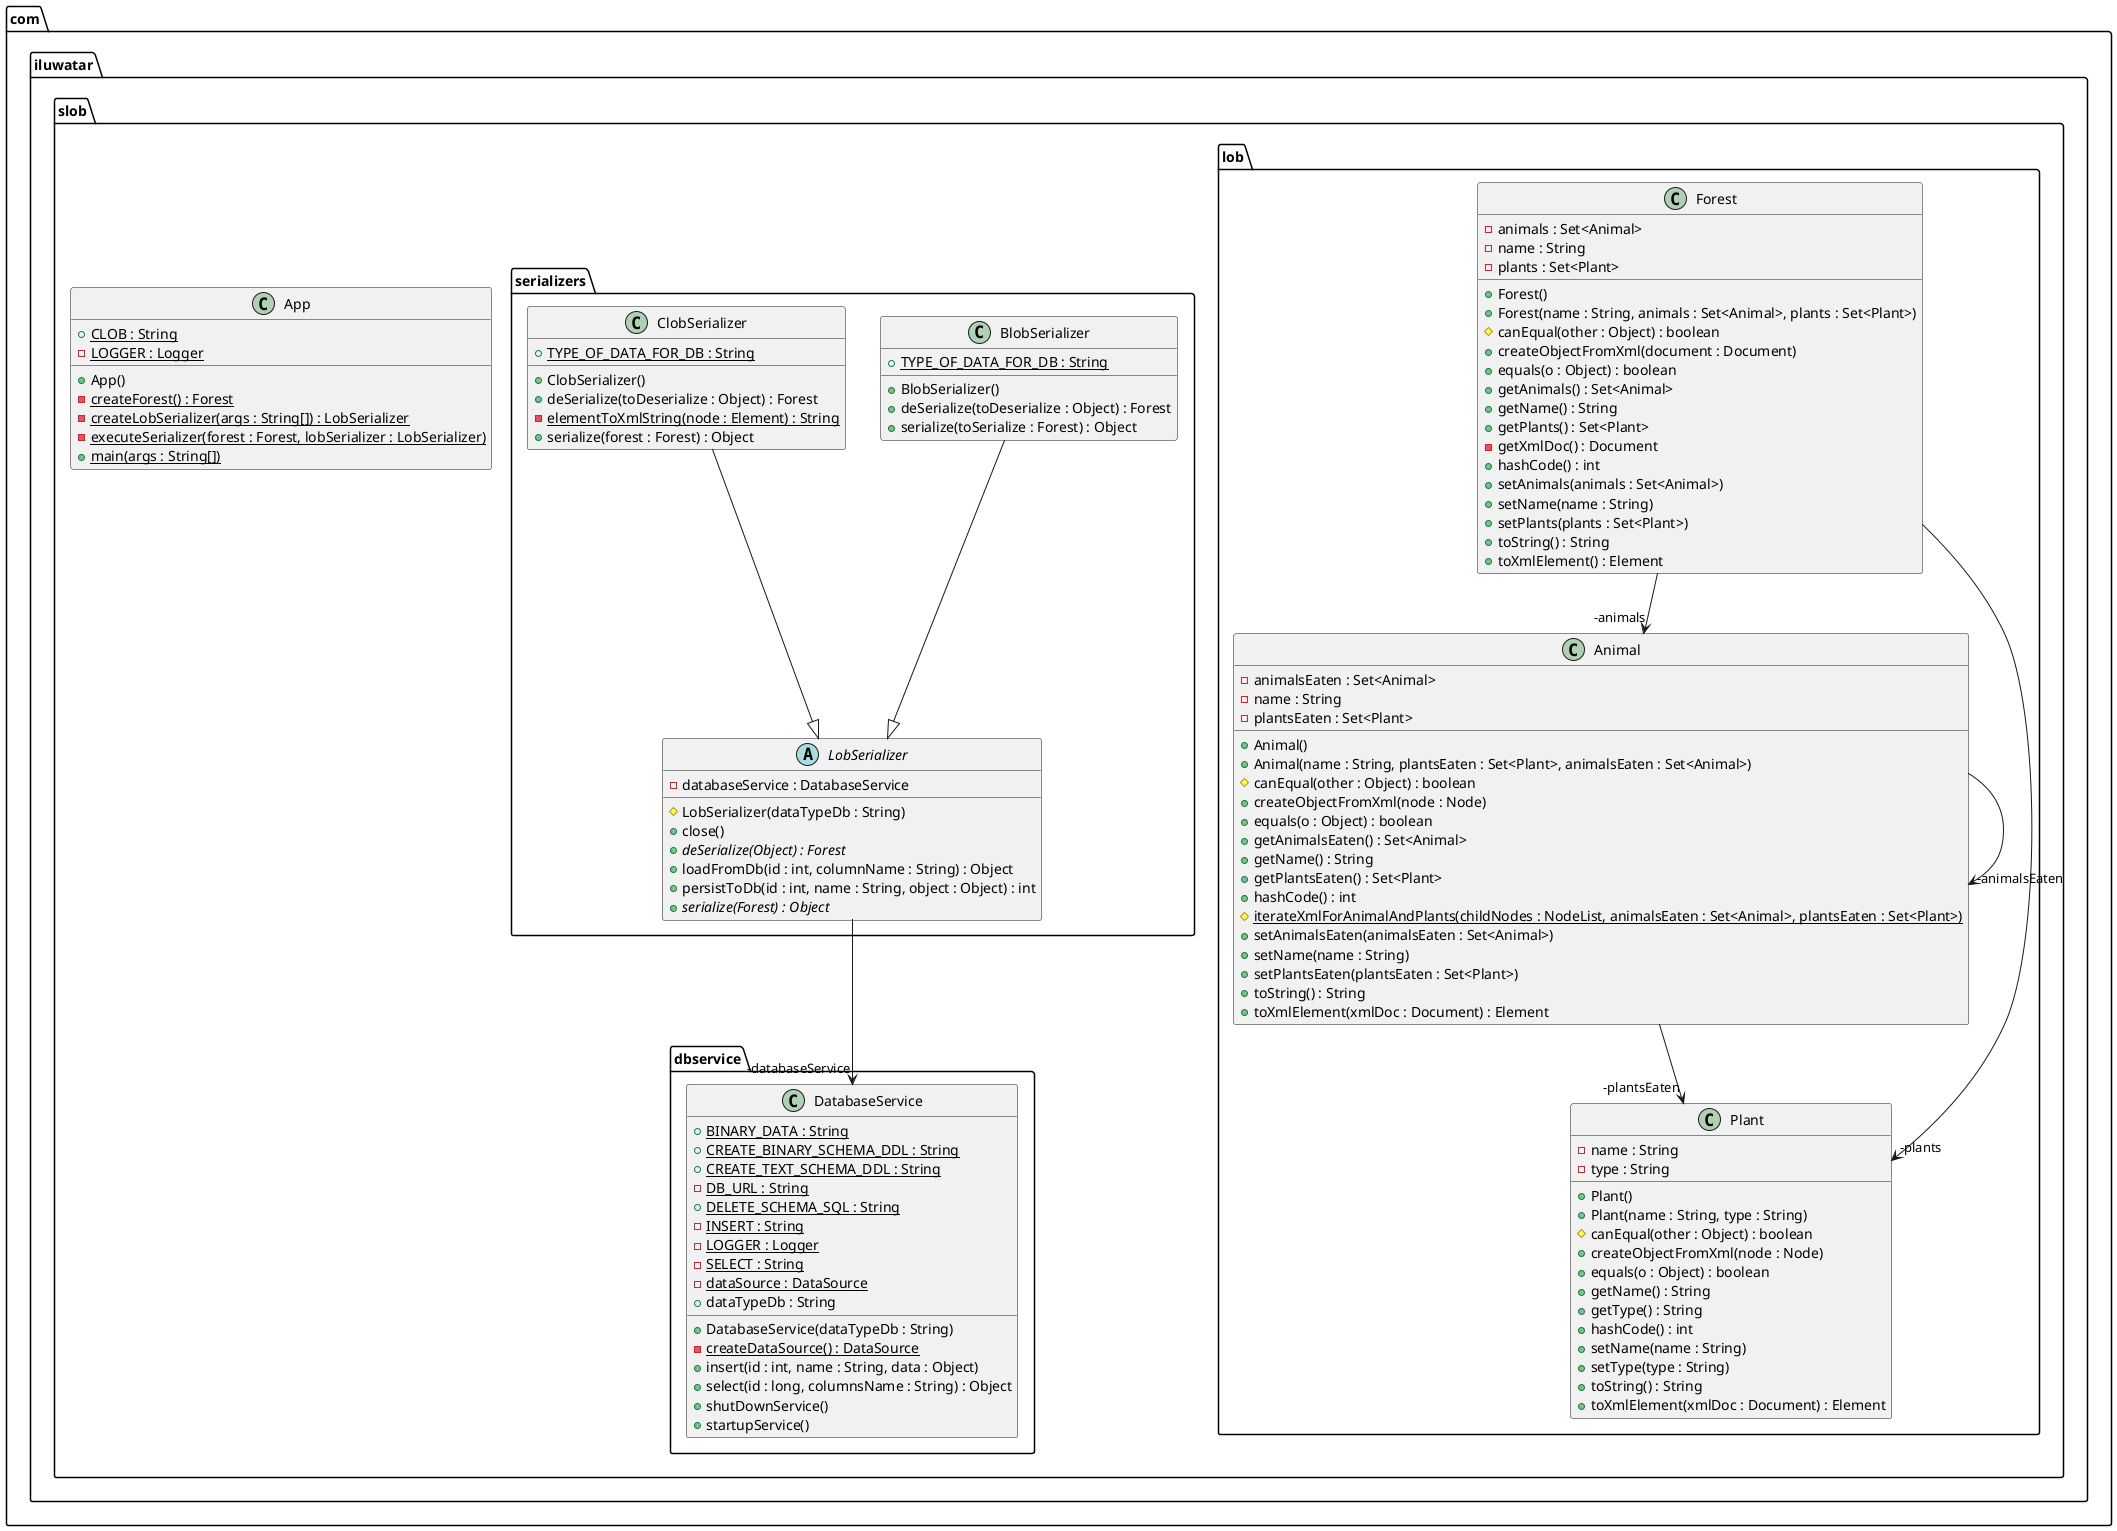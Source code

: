 @startuml
package com.iluwatar.slob.lob {
  class Animal {
    - animalsEaten : Set<Animal>
    - name : String
    - plantsEaten : Set<Plant>
    + Animal()
    + Animal(name : String, plantsEaten : Set<Plant>, animalsEaten : Set<Animal>)
    # canEqual(other : Object) : boolean
    + createObjectFromXml(node : Node)
    + equals(o : Object) : boolean
    + getAnimalsEaten() : Set<Animal>
    + getName() : String
    + getPlantsEaten() : Set<Plant>
    + hashCode() : int
    # iterateXmlForAnimalAndPlants(childNodes : NodeList, animalsEaten : Set<Animal>, plantsEaten : Set<Plant>) {static}
    + setAnimalsEaten(animalsEaten : Set<Animal>)
    + setName(name : String)
    + setPlantsEaten(plantsEaten : Set<Plant>)
    + toString() : String
    + toXmlElement(xmlDoc : Document) : Element
  }
  class Forest {
    - animals : Set<Animal>
    - name : String
    - plants : Set<Plant>
    + Forest()
    + Forest(name : String, animals : Set<Animal>, plants : Set<Plant>)
    # canEqual(other : Object) : boolean
    + createObjectFromXml(document : Document)
    + equals(o : Object) : boolean
    + getAnimals() : Set<Animal>
    + getName() : String
    + getPlants() : Set<Plant>
    - getXmlDoc() : Document
    + hashCode() : int
    + setAnimals(animals : Set<Animal>)
    + setName(name : String)
    + setPlants(plants : Set<Plant>)
    + toString() : String
    + toXmlElement() : Element
  }
  class Plant {
    - name : String
    - type : String
    + Plant()
    + Plant(name : String, type : String)
    # canEqual(other : Object) : boolean
    + createObjectFromXml(node : Node)
    + equals(o : Object) : boolean
    + getName() : String
    + getType() : String
    + hashCode() : int
    + setName(name : String)
    + setType(type : String)
    + toString() : String
    + toXmlElement(xmlDoc : Document) : Element
  }
}
package com.iluwatar.slob.serializers {
  class BlobSerializer {
    + TYPE_OF_DATA_FOR_DB : String {static}
    + BlobSerializer()
    + deSerialize(toDeserialize : Object) : Forest
    + serialize(toSerialize : Forest) : Object
  }
  class ClobSerializer {
    + TYPE_OF_DATA_FOR_DB : String {static}
    + ClobSerializer()
    + deSerialize(toDeserialize : Object) : Forest
    - elementToXmlString(node : Element) : String {static}
    + serialize(forest : Forest) : Object
  }
  abstract class LobSerializer {
    - databaseService : DatabaseService
    # LobSerializer(dataTypeDb : String)
    + close()
    + deSerialize(Object) : Forest {abstract}
    + loadFromDb(id : int, columnName : String) : Object
    + persistToDb(id : int, name : String, object : Object) : int
    + serialize(Forest) : Object {abstract}
  }
}
package com.iluwatar.slob.dbservice {
  class DatabaseService {
    + BINARY_DATA : String {static}
    + CREATE_BINARY_SCHEMA_DDL : String {static}
    + CREATE_TEXT_SCHEMA_DDL : String {static}
    - DB_URL : String {static}
    + DELETE_SCHEMA_SQL : String {static}
    - INSERT : String {static}
    - LOGGER : Logger {static}
    - SELECT : String {static}
    - dataSource : DataSource {static}
    + dataTypeDb : String
    + DatabaseService(dataTypeDb : String)
    - createDataSource() : DataSource {static}
    + insert(id : int, name : String, data : Object)
    + select(id : long, columnsName : String) : Object
    + shutDownService()
    + startupService()
  }
}
package com.iluwatar.slob {
  class App {
    + CLOB : String {static}
    - LOGGER : Logger {static}
    + App()
    - createForest() : Forest {static}
    - createLobSerializer(args : String[]) : LobSerializer {static}
    - executeSerializer(forest : Forest, lobSerializer : LobSerializer) {static}
    + main(args : String[]) {static}
  }
}
Animal -->  "-plantsEaten" Plant
LobSerializer -->  "-databaseService" DatabaseService
Forest -->  "-animals" Animal
Forest -->  "-plants" Plant
Animal -->  "-animalsEaten" Animal
BlobSerializer --|> LobSerializer 
ClobSerializer --|> LobSerializer 
@enduml